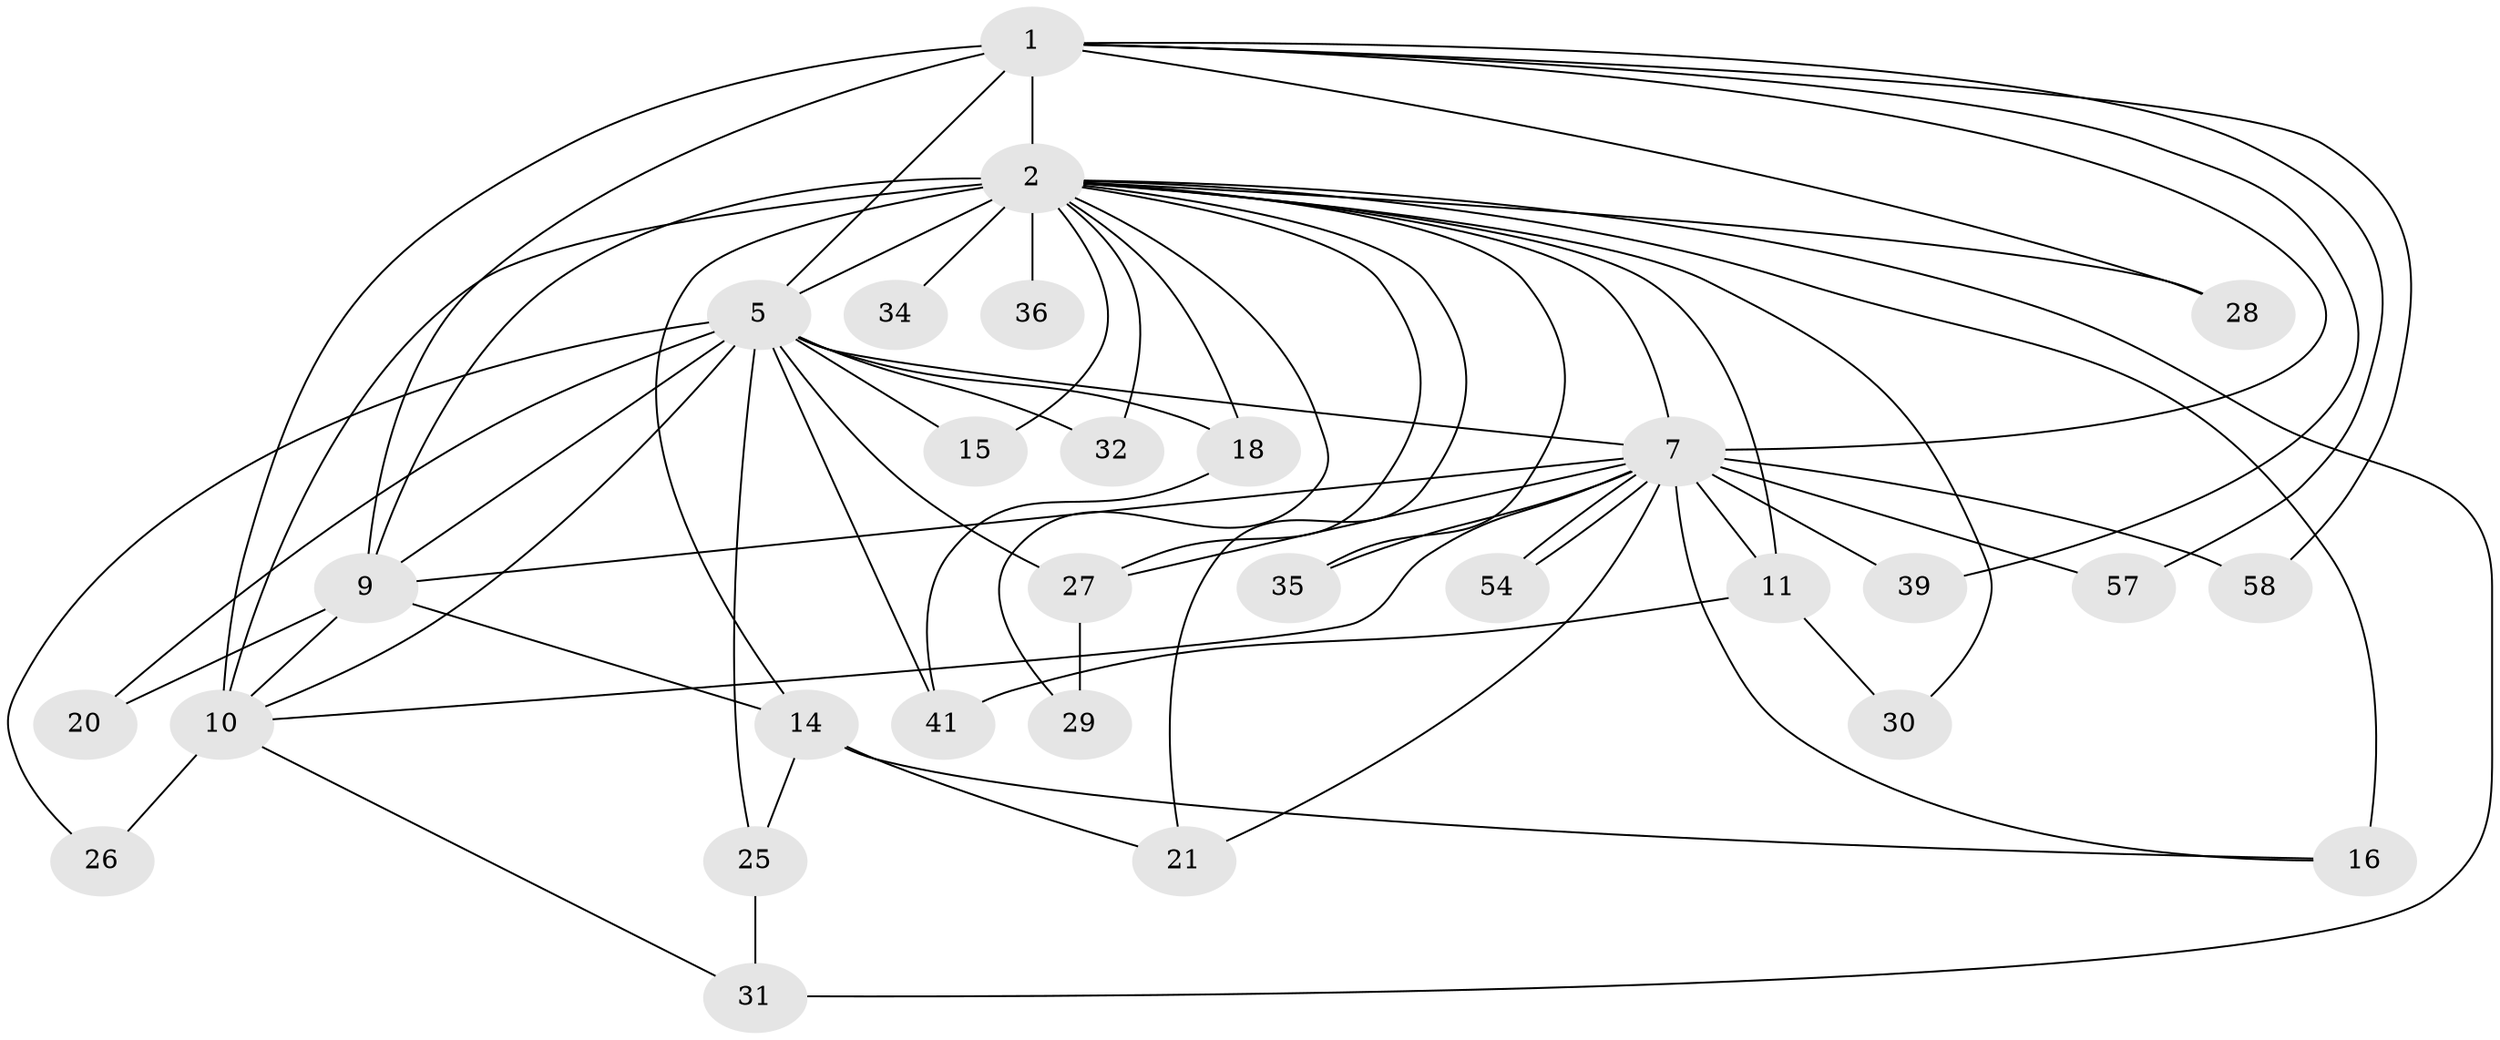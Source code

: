 // original degree distribution, {13: 0.03389830508474576, 19: 0.03389830508474576, 20: 0.01694915254237288, 11: 0.03389830508474576, 25: 0.01694915254237288, 15: 0.01694915254237288, 16: 0.01694915254237288, 4: 0.06779661016949153, 2: 0.576271186440678, 3: 0.13559322033898305, 6: 0.01694915254237288, 5: 0.03389830508474576}
// Generated by graph-tools (version 1.1) at 2025/14/03/09/25 04:14:03]
// undirected, 29 vertices, 64 edges
graph export_dot {
graph [start="1"]
  node [color=gray90,style=filled];
  1;
  2 [super="+6+49+53+46+13+22+3"];
  5 [super="+24"];
  7 [super="+12"];
  9 [super="+40+33+19+38"];
  10;
  11;
  14;
  15;
  16 [super="+17"];
  18;
  20;
  21;
  25;
  26;
  27;
  28;
  29;
  30;
  31;
  32;
  34;
  35;
  36;
  39;
  41 [super="+51"];
  54;
  57;
  58;
  1 -- 2 [weight=5];
  1 -- 5;
  1 -- 7;
  1 -- 9;
  1 -- 10;
  1 -- 28;
  1 -- 39;
  1 -- 57;
  1 -- 58;
  2 -- 5 [weight=6];
  2 -- 7 [weight=8];
  2 -- 9 [weight=10];
  2 -- 10 [weight=5];
  2 -- 11;
  2 -- 15;
  2 -- 29;
  2 -- 35;
  2 -- 18 [weight=2];
  2 -- 27 [weight=2];
  2 -- 16 [weight=3];
  2 -- 21;
  2 -- 32;
  2 -- 34 [weight=2];
  2 -- 36 [weight=2];
  2 -- 14 [weight=2];
  2 -- 28;
  2 -- 30;
  2 -- 31;
  5 -- 7 [weight=2];
  5 -- 9 [weight=3];
  5 -- 10;
  5 -- 15;
  5 -- 18;
  5 -- 20;
  5 -- 25;
  5 -- 26;
  5 -- 27;
  5 -- 32;
  5 -- 41;
  7 -- 9;
  7 -- 10;
  7 -- 11;
  7 -- 16;
  7 -- 21;
  7 -- 27;
  7 -- 35;
  7 -- 39;
  7 -- 54;
  7 -- 54;
  7 -- 57;
  7 -- 58;
  9 -- 10;
  9 -- 14;
  9 -- 20;
  10 -- 26;
  10 -- 31;
  11 -- 30;
  11 -- 41;
  14 -- 16;
  14 -- 21;
  14 -- 25;
  18 -- 41;
  25 -- 31;
  27 -- 29;
}
